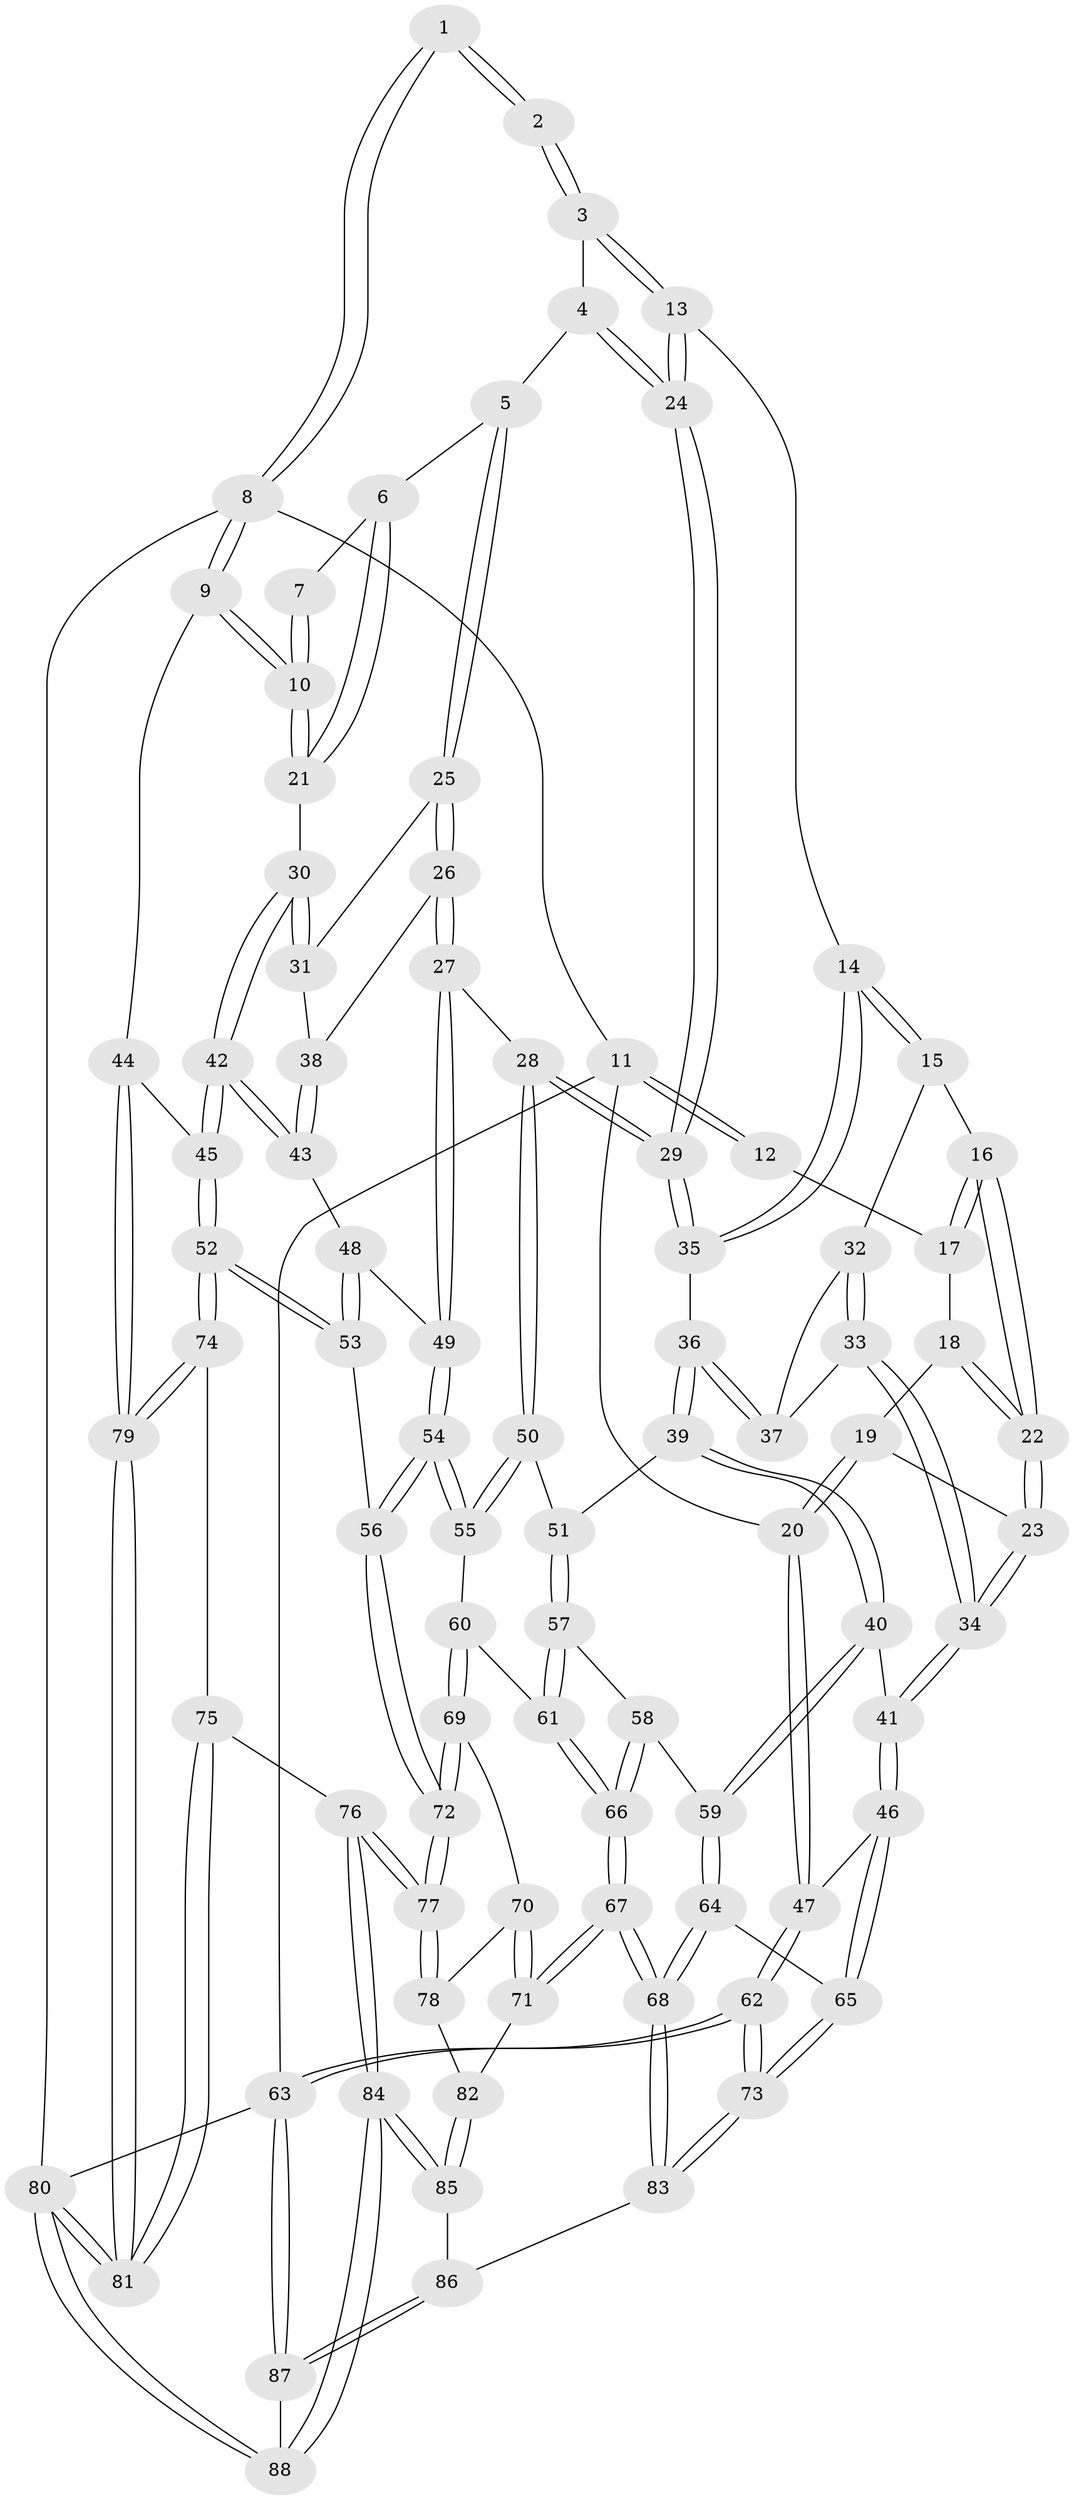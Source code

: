 // coarse degree distribution, {2: 0.05660377358490566, 3: 0.6037735849056604, 4: 0.3018867924528302, 5: 0.03773584905660377}
// Generated by graph-tools (version 1.1) at 2025/38/03/04/25 23:38:35]
// undirected, 88 vertices, 217 edges
graph export_dot {
  node [color=gray90,style=filled];
  1 [pos="+1+0"];
  2 [pos="+0.6033158669722153+0"];
  3 [pos="+0.6034255867137462+0"];
  4 [pos="+0.6742741864261348+0.06076588225150167"];
  5 [pos="+0.6947901984314164+0.07898855328200603"];
  6 [pos="+0.8120844234860092+0.09467481894463294"];
  7 [pos="+0.9069592636025863+0.06092393337122787"];
  8 [pos="+1+0"];
  9 [pos="+1+0.21680809450898442"];
  10 [pos="+1+0.22627572016279113"];
  11 [pos="+0+0"];
  12 [pos="+0.05198194032590197+0"];
  13 [pos="+0.3880583670386778+0.13552996166839343"];
  14 [pos="+0.3819050048478604+0.14115577441937302"];
  15 [pos="+0.33096582207499503+0.13844155799521626"];
  16 [pos="+0.2820578184719466+0.12158584866253423"];
  17 [pos="+0.13859001194449647+0"];
  18 [pos="+0.10340751762998418+0.13081406265823597"];
  19 [pos="+0.05587165106674638+0.18176160232978641"];
  20 [pos="+0+0.22635699485170874"];
  21 [pos="+0.9553588021697663+0.2677464069141756"];
  22 [pos="+0.18464477211333516+0.23864945760248762"];
  23 [pos="+0.1633914590030761+0.30127784914933076"];
  24 [pos="+0.5912042175075867+0.1768758399840688"];
  25 [pos="+0.7012922221928553+0.09731774580188778"];
  26 [pos="+0.7167545376270685+0.3254118718694322"];
  27 [pos="+0.6387093702124492+0.3882115239982827"];
  28 [pos="+0.5583037178970994+0.34776957788897506"];
  29 [pos="+0.5323990249348534+0.315760237188102"];
  30 [pos="+0.9451229790016233+0.2748524124193767"];
  31 [pos="+0.8568730568717947+0.2704789982075059"];
  32 [pos="+0.3174899655128531+0.21053939526898177"];
  33 [pos="+0.22996770115810244+0.32046968730297803"];
  34 [pos="+0.16170998913284584+0.3263137492903055"];
  35 [pos="+0.46121401260582123+0.2963430455517802"];
  36 [pos="+0.37421511867600965+0.34776417447458063"];
  37 [pos="+0.31529427152134926+0.3221472529889017"];
  38 [pos="+0.7308339524056927+0.32421134363401705"];
  39 [pos="+0.3472159499954+0.46656761521217543"];
  40 [pos="+0.10555583258878731+0.4860354034833269"];
  41 [pos="+0.07151114533409354+0.4629458436609666"];
  42 [pos="+0.8944520788795625+0.4285308570962366"];
  43 [pos="+0.8624728662953464+0.4300706108733245"];
  44 [pos="+1+0.5586656713112297"];
  45 [pos="+0.9430193449808283+0.5178796574772708"];
  46 [pos="+0+0.4668852468980509"];
  47 [pos="+0+0.4618702017308755"];
  48 [pos="+0.8531335263521842+0.43431300652851507"];
  49 [pos="+0.64885045724022+0.4202620950310948"];
  50 [pos="+0.4513858764638831+0.4959193236386364"];
  51 [pos="+0.36800296598048804+0.48658038283412663"];
  52 [pos="+0.7967446451968624+0.6708869007056584"];
  53 [pos="+0.6777331345290702+0.5969330364884717"];
  54 [pos="+0.6718540486304136+0.5946978552629695"];
  55 [pos="+0.5133575009589617+0.5794947197454051"];
  56 [pos="+0.6719343593193532+0.5947952436729032"];
  57 [pos="+0.362937154415341+0.5385993598402774"];
  58 [pos="+0.2546487269374407+0.6334001598141322"];
  59 [pos="+0.17379740875521602+0.5979046157684242"];
  60 [pos="+0.41744597477958356+0.663681772470175"];
  61 [pos="+0.4047468352671191+0.6616229411178841"];
  62 [pos="+0+1"];
  63 [pos="+0+1"];
  64 [pos="+0.14695170522203405+0.750414743641712"];
  65 [pos="+0.0878533520704614+0.7834575084459396"];
  66 [pos="+0.3201301295092998+0.6896112941058214"];
  67 [pos="+0.2936202314682463+0.8110929225119797"];
  68 [pos="+0.2739934242751885+0.826204920001713"];
  69 [pos="+0.41942720592997595+0.6667272605134241"];
  70 [pos="+0.41089247332560364+0.7572958907927966"];
  71 [pos="+0.31393104895113766+0.8144600629616827"];
  72 [pos="+0.5465175092920382+0.785955911715758"];
  73 [pos="+0+0.9493082535526464"];
  74 [pos="+0.8022152469920665+0.6823850409467604"];
  75 [pos="+0.8021116891516541+0.8273852236741108"];
  76 [pos="+0.602276788552038+0.9879547913996305"];
  77 [pos="+0.5464898177149197+0.7863972857797046"];
  78 [pos="+0.4357771484472693+0.7967720182725764"];
  79 [pos="+1+0.7439331378033753"];
  80 [pos="+1+1"];
  81 [pos="+1+1"];
  82 [pos="+0.37822268335110576+0.8347504526681538"];
  83 [pos="+0.26619869738392843+0.8543677813936023"];
  84 [pos="+0.5772625518946934+1"];
  85 [pos="+0.5200146399059976+1"];
  86 [pos="+0.27138595802205834+0.8926174595329597"];
  87 [pos="+0.16187275916522198+1"];
  88 [pos="+0.5750791501483256+1"];
  1 -- 2;
  1 -- 2;
  1 -- 8;
  1 -- 8;
  2 -- 3;
  2 -- 3;
  3 -- 4;
  3 -- 13;
  3 -- 13;
  4 -- 5;
  4 -- 24;
  4 -- 24;
  5 -- 6;
  5 -- 25;
  5 -- 25;
  6 -- 7;
  6 -- 21;
  6 -- 21;
  7 -- 10;
  7 -- 10;
  8 -- 9;
  8 -- 9;
  8 -- 11;
  8 -- 80;
  9 -- 10;
  9 -- 10;
  9 -- 44;
  10 -- 21;
  10 -- 21;
  11 -- 12;
  11 -- 12;
  11 -- 20;
  11 -- 63;
  12 -- 17;
  13 -- 14;
  13 -- 24;
  13 -- 24;
  14 -- 15;
  14 -- 15;
  14 -- 35;
  14 -- 35;
  15 -- 16;
  15 -- 32;
  16 -- 17;
  16 -- 17;
  16 -- 22;
  16 -- 22;
  17 -- 18;
  18 -- 19;
  18 -- 22;
  18 -- 22;
  19 -- 20;
  19 -- 20;
  19 -- 23;
  20 -- 47;
  20 -- 47;
  21 -- 30;
  22 -- 23;
  22 -- 23;
  23 -- 34;
  23 -- 34;
  24 -- 29;
  24 -- 29;
  25 -- 26;
  25 -- 26;
  25 -- 31;
  26 -- 27;
  26 -- 27;
  26 -- 38;
  27 -- 28;
  27 -- 49;
  27 -- 49;
  28 -- 29;
  28 -- 29;
  28 -- 50;
  28 -- 50;
  29 -- 35;
  29 -- 35;
  30 -- 31;
  30 -- 31;
  30 -- 42;
  30 -- 42;
  31 -- 38;
  32 -- 33;
  32 -- 33;
  32 -- 37;
  33 -- 34;
  33 -- 34;
  33 -- 37;
  34 -- 41;
  34 -- 41;
  35 -- 36;
  36 -- 37;
  36 -- 37;
  36 -- 39;
  36 -- 39;
  38 -- 43;
  38 -- 43;
  39 -- 40;
  39 -- 40;
  39 -- 51;
  40 -- 41;
  40 -- 59;
  40 -- 59;
  41 -- 46;
  41 -- 46;
  42 -- 43;
  42 -- 43;
  42 -- 45;
  42 -- 45;
  43 -- 48;
  44 -- 45;
  44 -- 79;
  44 -- 79;
  45 -- 52;
  45 -- 52;
  46 -- 47;
  46 -- 65;
  46 -- 65;
  47 -- 62;
  47 -- 62;
  48 -- 49;
  48 -- 53;
  48 -- 53;
  49 -- 54;
  49 -- 54;
  50 -- 51;
  50 -- 55;
  50 -- 55;
  51 -- 57;
  51 -- 57;
  52 -- 53;
  52 -- 53;
  52 -- 74;
  52 -- 74;
  53 -- 56;
  54 -- 55;
  54 -- 55;
  54 -- 56;
  54 -- 56;
  55 -- 60;
  56 -- 72;
  56 -- 72;
  57 -- 58;
  57 -- 61;
  57 -- 61;
  58 -- 59;
  58 -- 66;
  58 -- 66;
  59 -- 64;
  59 -- 64;
  60 -- 61;
  60 -- 69;
  60 -- 69;
  61 -- 66;
  61 -- 66;
  62 -- 63;
  62 -- 63;
  62 -- 73;
  62 -- 73;
  63 -- 87;
  63 -- 87;
  63 -- 80;
  64 -- 65;
  64 -- 68;
  64 -- 68;
  65 -- 73;
  65 -- 73;
  66 -- 67;
  66 -- 67;
  67 -- 68;
  67 -- 68;
  67 -- 71;
  67 -- 71;
  68 -- 83;
  68 -- 83;
  69 -- 70;
  69 -- 72;
  69 -- 72;
  70 -- 71;
  70 -- 71;
  70 -- 78;
  71 -- 82;
  72 -- 77;
  72 -- 77;
  73 -- 83;
  73 -- 83;
  74 -- 75;
  74 -- 79;
  74 -- 79;
  75 -- 76;
  75 -- 81;
  75 -- 81;
  76 -- 77;
  76 -- 77;
  76 -- 84;
  76 -- 84;
  77 -- 78;
  77 -- 78;
  78 -- 82;
  79 -- 81;
  79 -- 81;
  80 -- 81;
  80 -- 81;
  80 -- 88;
  80 -- 88;
  82 -- 85;
  82 -- 85;
  83 -- 86;
  84 -- 85;
  84 -- 85;
  84 -- 88;
  84 -- 88;
  85 -- 86;
  86 -- 87;
  86 -- 87;
  87 -- 88;
}
